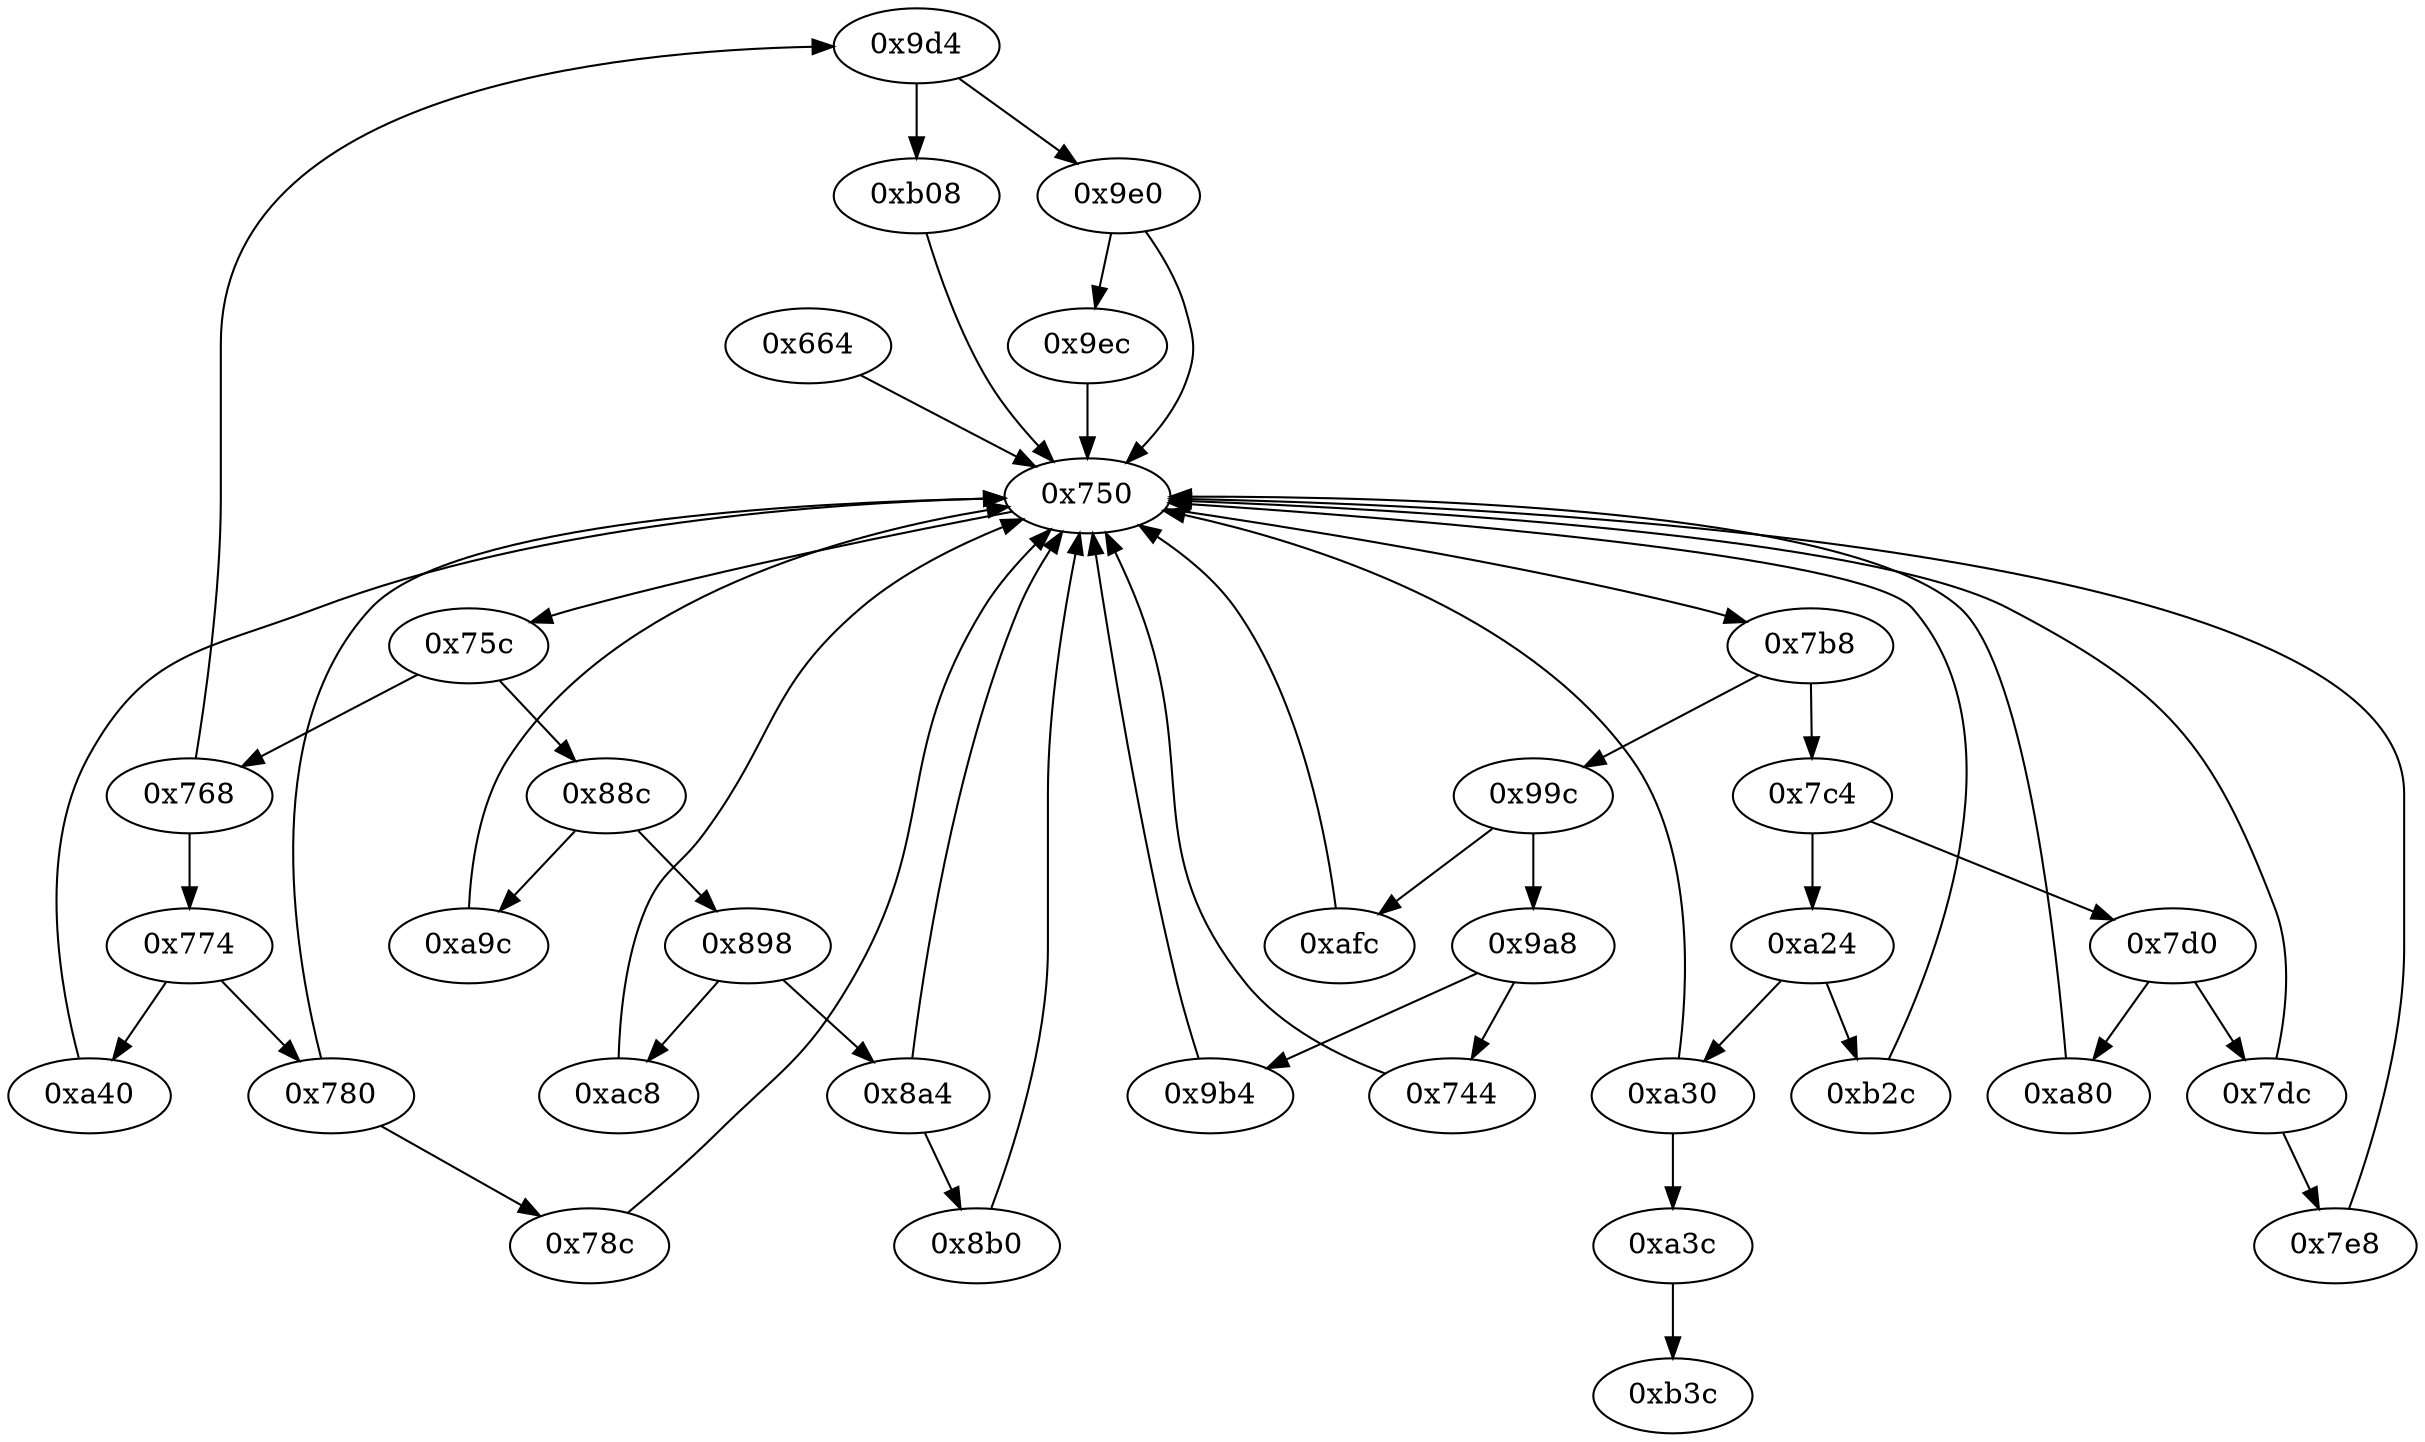 strict digraph "" {
	"0x9d4"	 [opcode="[u'ldr', u'cmp', u'b']"];
	"0xb08"	 [opcode="[u'ldr', u'ldr', u'str', u'ldr', u'str', u'ldr', u'ldr', u'str', u'b']"];
	"0x9d4" -> "0xb08";
	"0x9e0"	 [opcode="[u'ldr', u'cmp', u'b']"];
	"0x9d4" -> "0x9e0";
	"0x750"	 [opcode="[u'ldr', u'cmp', u'b']"];
	"0xb08" -> "0x750";
	"0x99c"	 [opcode="[u'ldr', u'cmp', u'b']"];
	"0xafc"	 [opcode="[u'str', u'mov', u'b']"];
	"0x99c" -> "0xafc";
	"0x9a8"	 [opcode="[u'ldr', u'cmp', u'b']"];
	"0x99c" -> "0x9a8";
	"0x780"	 [opcode="[u'ldr', u'cmp', u'b']"];
	"0x78c"	 [opcode="[u'ldr', u'ldr', u'ldr', u'ldr', u'ldr', u'ldr', u'ldr', u'ldr', u'ldr', u'ldr', u'b']"];
	"0x780" -> "0x78c";
	"0x780" -> "0x750";
	"0xa3c"	 [opcode="[u'b']"];
	"0xb3c"	 [opcode="[u'ldr', u'ldr', u'ldr', u'ldr', u'ldr', u'ldr', u'sub', u'sub', u'pop']"];
	"0xa3c" -> "0xb3c";
	"0x9b4"	 [opcode="[u'ldr', u'ldr', u'ldr', u'sub', u'sub', u'add', u'str', u'b']"];
	"0x9b4" -> "0x750";
	"0x8b0"	 [opcode="[u'ldr', u'ldr', u'ldr', u'smull', u'asr', u'add', u'add', u'sub', u'ldr', u'ldr', u'ldr', u'ldr', u'ldr', u'ldr', u'ldr', u'ldr', \
u'ldr', u'smull', u'asr', u'add', u'add', u'sub', u'add', u'add', u'ldr', u'ldr', u'ldr', u'ldr', u'ldr', u'ldr', u'ldr', u'ldr', \
u'rsb', u'sub', u'rsb', u'rsb', u'bic', u'sub', u'ldr', u'ldr', u'ldr', u'ldr', u'ldr', u'str', u'ldr', u'ldr', u'ldr', u'ldr', \
u'ldr', u'ldr', u'ldr', u'ldr', u'ldr', u'ldr', u'ldr', u'ldr', u'ldr', u'ldr', u'b']"];
	"0x8b0" -> "0x750";
	"0x9ec"	 [opcode="[u'str', u'str', u'ldr', u'ldr', u'mvn', u'mvn', u'orr', u'ldr', u'ldr', u'mvn', u'sub', u'add', u'add', u'b']"];
	"0x9ec" -> "0x750";
	"0x75c"	 [opcode="[u'ldr', u'cmp', u'b']"];
	"0x88c"	 [opcode="[u'ldr', u'cmp', u'b']"];
	"0x75c" -> "0x88c";
	"0x768"	 [opcode="[u'ldr', u'cmp', u'b']"];
	"0x75c" -> "0x768";
	"0xa24"	 [opcode="[u'ldr', u'cmp', u'b']"];
	"0xa30"	 [opcode="[u'ldr', u'cmp', u'b']"];
	"0xa24" -> "0xa30";
	"0xb2c"	 [opcode="[u'ldr', u'mov', u'mov', u'b']"];
	"0xa24" -> "0xb2c";
	"0x7c4"	 [opcode="[u'ldr', u'cmp', u'b']"];
	"0x7c4" -> "0xa24";
	"0x7d0"	 [opcode="[u'ldr', u'cmp', u'b']"];
	"0x7c4" -> "0x7d0";
	"0xafc" -> "0x750";
	"0x7e8"	 [opcode="[u'ldr', u'ldr', u'ldr', u'ldr', u'rsb', u'rsb', u'str', u'ldr', u'smull', u'asr', u'add', u'add', u'sub', u'smull', u'asr', u'add', \
u'add', u'add', u'sub', u'rsb', u'sub', u'add', u'add', u'bic', u'sub', u'ldr', u'str', u'asr', u'str', u'ldr', u'smull', u'asr', \
u'add', u'str', u'ldr', u'ldr', u'smull', u'asr', u'add', u'str', u'b']"];
	"0x7e8" -> "0x750";
	"0xa80"	 [opcode="[u'ldr', u'ldr', u'cmp', u'ldr', u'ldr', u'mov', u'b']"];
	"0xa80" -> "0x750";
	"0xa9c"	 [opcode="[u'ldr', u'ldr', u'ldr', u'add', u'str', u'ldr', u'ldr', u'sub', u'add', u'add', u'b']"];
	"0xa9c" -> "0x750";
	"0xa40"	 [opcode="[u'ldr', u'str', u'str', u'ldr', u'str', u'ldr', u'str', u'ldr', u'ldr', u'eor', u'and', u'orr', u'ldr', u'ldr', u'mov', u'b']"];
	"0xa40" -> "0x750";
	"0x7dc"	 [opcode="[u'ldr', u'cmp', u'b']"];
	"0x7dc" -> "0x7e8";
	"0x7dc" -> "0x750";
	"0x774"	 [opcode="[u'ldr', u'cmp', u'b']"];
	"0x774" -> "0x780";
	"0x774" -> "0xa40";
	"0xac8"	 [opcode="[u'ldr', u'ldr', u'ldr', u'add', u'mov', u'ldr', u'add', u'add', u'ldr', u'add', u'sub', u'sub', u'b']"];
	"0xac8" -> "0x750";
	"0x9e0" -> "0x9ec";
	"0x9e0" -> "0x750";
	"0x88c" -> "0xa9c";
	"0x898"	 [opcode="[u'ldr', u'cmp', u'b']"];
	"0x88c" -> "0x898";
	"0x7b8"	 [opcode="[u'ldr', u'cmp', u'b']"];
	"0x7b8" -> "0x99c";
	"0x7b8" -> "0x7c4";
	"0x8a4"	 [opcode="[u'ldr', u'cmp', u'b']"];
	"0x8a4" -> "0x8b0";
	"0x8a4" -> "0x750";
	"0x898" -> "0xac8";
	"0x898" -> "0x8a4";
	"0x78c" -> "0x750";
	"0x9a8" -> "0x9b4";
	"0x744"	 [opcode="[u'ldr', u'cmp', u'mov']"];
	"0x9a8" -> "0x744";
	"0xa30" -> "0xa3c";
	"0xa30" -> "0x750";
	"0x664"	 [opcode="[u'push', u'add', u'sub', u'ldr', u'str', u'str', u'ldr', u'add', u'mov', u'ldr', u'ldr', u'str', u'str', u'mov', u'ldr', u'ldr', \
u'str', u'ldr', u'rsb', u'ldr', u'mvn', u'ldr', u'mul', u'mvn', u'mvn', u'orr', u'cmp', u'mov', u'mov', u'cmn', u'mov', u'mov', \
u'eor', u'orr', u'eor', u'orr', u'ldr', u'mov', u'str', u'ldr', u'str', u'mov', u'cmp', u'ldr', u'ldr', u'mov', u'str', u'ldr', \
u'str', u'mov', u'ldr', u'str', u'ldr', u'ldr', u'str', u'b']"];
	"0x664" -> "0x750";
	"0x768" -> "0x9d4";
	"0x768" -> "0x774";
	"0xb2c" -> "0x750";
	"0x7d0" -> "0xa80";
	"0x7d0" -> "0x7dc";
	"0x750" -> "0x75c";
	"0x750" -> "0x7b8";
	"0x744" -> "0x750";
}

